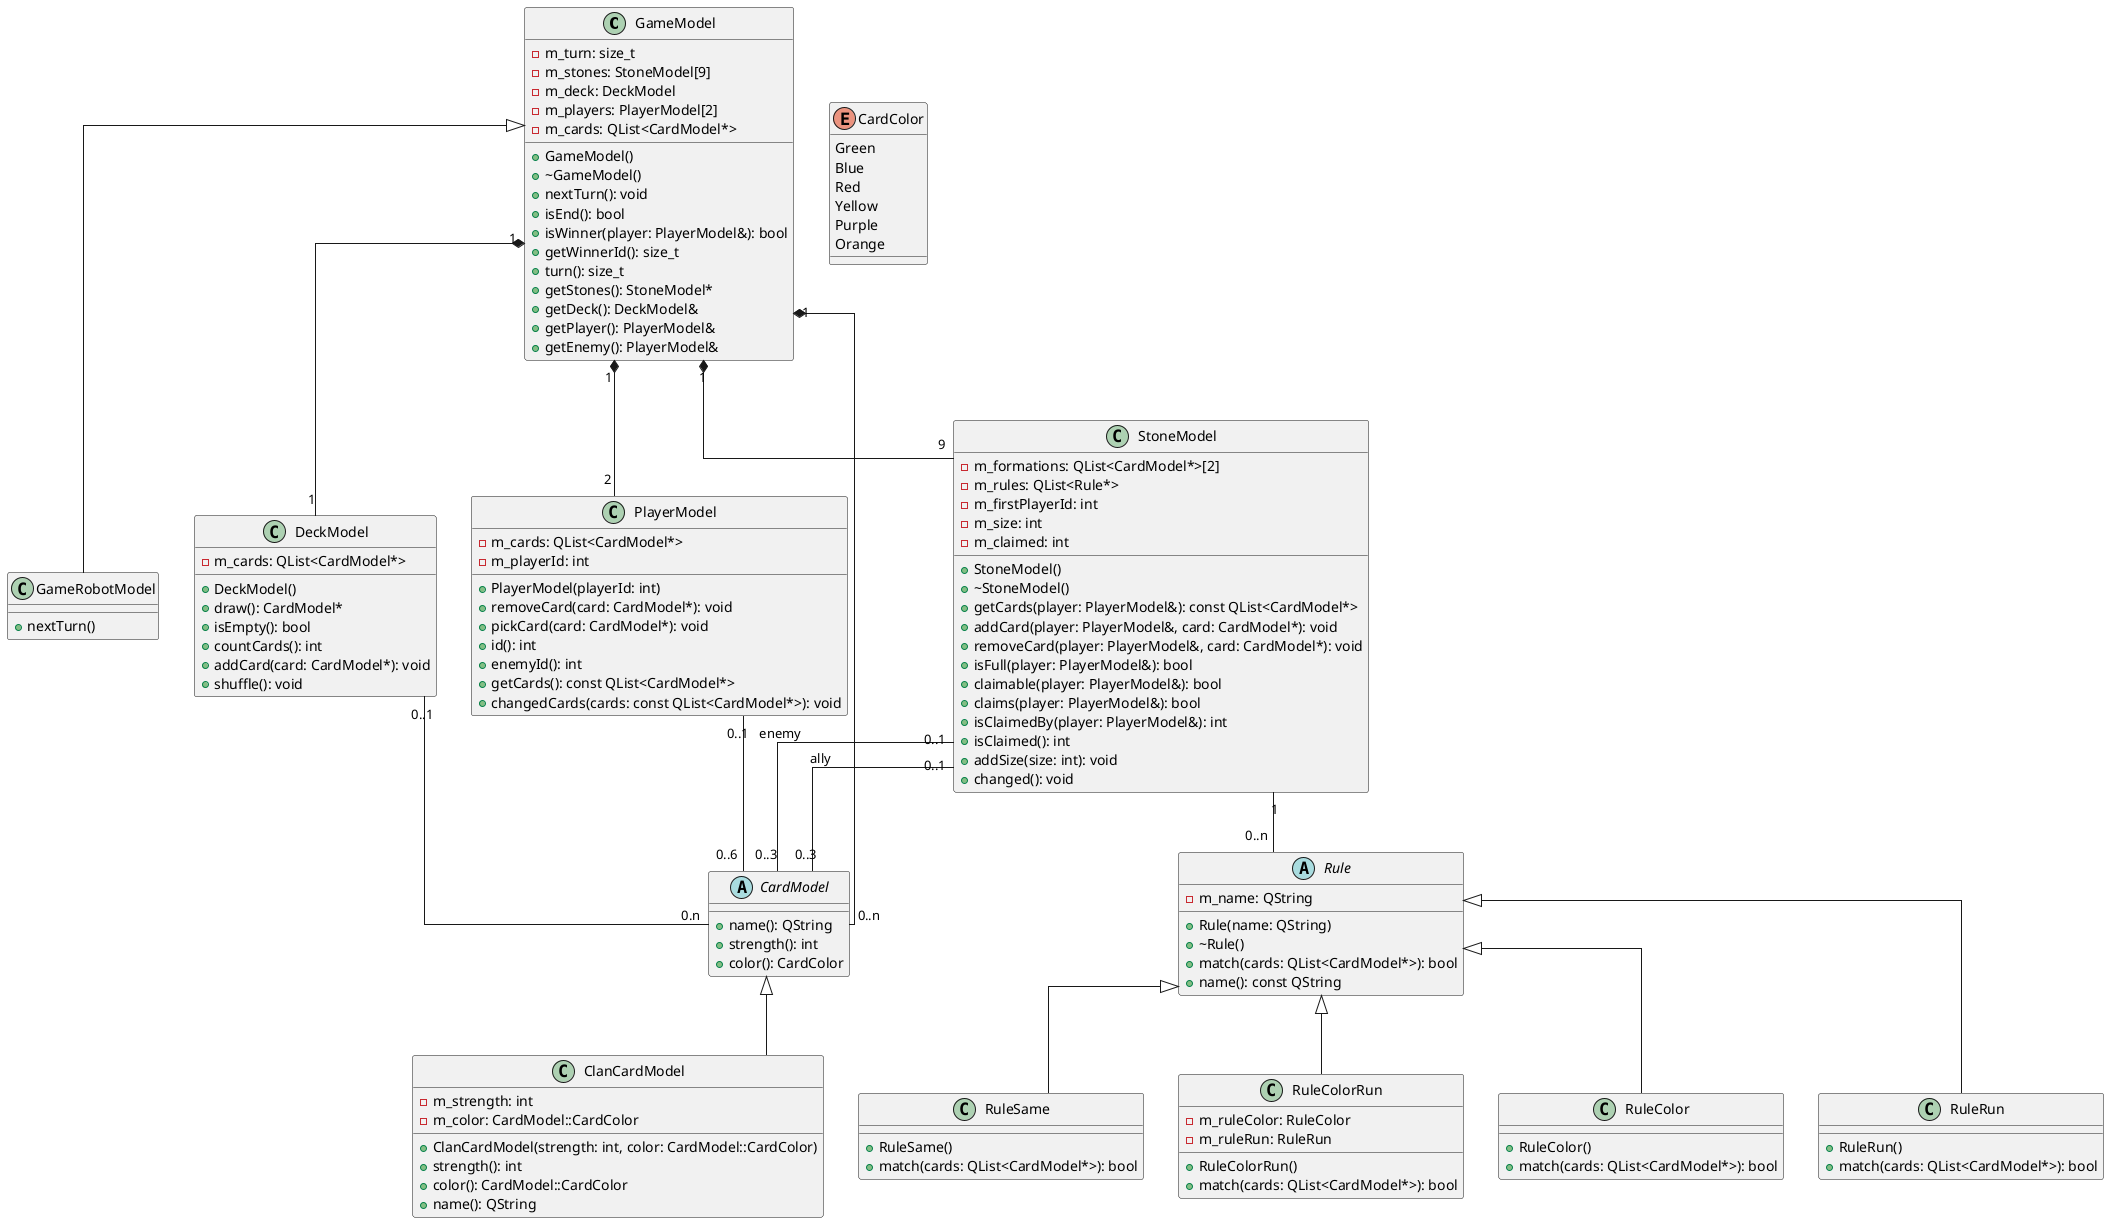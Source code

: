 @startuml classes

skinparam linetype polyline
skinparam linetype ortho

class GameModel {
  - m_turn: size_t
  - m_stones: StoneModel[9]
  - m_deck: DeckModel
  - m_players: PlayerModel[2]
  - m_cards: QList<CardModel*>

  + GameModel()
  + ~GameModel()
  + nextTurn(): void
  + isEnd(): bool
  + isWinner(player: PlayerModel&): bool
  + getWinnerId(): size_t
  + turn(): size_t
  + getStones(): StoneModel*
  + getDeck(): DeckModel&
  + getPlayer(): PlayerModel&
  + getEnemy(): PlayerModel&
}

class GameRobotModel {
  +nextTurn()
}
class DeckModel {
  - m_cards: QList<CardModel*>

  + DeckModel()
  + draw(): CardModel*
  + isEmpty(): bool
  + countCards(): int
  + addCard(card: CardModel*): void
  + shuffle(): void
}
class PlayerModel {
  - m_cards: QList<CardModel*>
  - m_playerId: int

  + PlayerModel(playerId: int)
  + removeCard(card: CardModel*): void
  + pickCard(card: CardModel*): void
  + id(): int
  + enemyId(): int
  + getCards(): const QList<CardModel*>
  + changedCards(cards: const QList<CardModel*>): void
}
class StoneModel {
  - m_formations: QList<CardModel*>[2]
  - m_rules: QList<Rule*>
  - m_firstPlayerId: int
  - m_size: int
  - m_claimed: int

  + StoneModel()
  + ~StoneModel()
  + getCards(player: PlayerModel&): const QList<CardModel*>
  + addCard(player: PlayerModel&, card: CardModel*): void
  + removeCard(player: PlayerModel&, card: CardModel*): void
  + isFull(player: PlayerModel&): bool
  + claimable(player: PlayerModel&): bool
  + claims(player: PlayerModel&): bool
  + isClaimedBy(player: PlayerModel&): int
  + isClaimed(): int
  + addSize(size: int): void
  + changed(): void
}
enum CardColor {
  Green
  Blue
  Red
  Yellow
  Purple
  Orange
}

abstract class CardModel {
  +name(): QString
  +strength(): int
  +color(): CardColor
}
abstract class Rule {
  - m_name: QString

  + Rule(name: QString)
  + ~Rule()
  + match(cards: QList<CardModel*>): bool
  + name(): const QString
}
class RuleSame {
  + RuleSame()
  + match(cards: QList<CardModel*>): bool
}
class RuleColorRun {
  - m_ruleColor: RuleColor
  - m_ruleRun: RuleRun

  + RuleColorRun()
  + match(cards: QList<CardModel*>): bool
}
class RuleColor {
  + RuleColor()
  + match(cards: QList<CardModel*>): bool
}
class RuleRun {
  + RuleRun()
  + match(cards: QList<CardModel*>): bool
}
class ClanCardModel {
  - m_strength: int
  - m_color: CardModel::CardColor

  + ClanCardModel(strength: int, color: CardModel::CardColor)
  + strength(): int
  + color(): CardModel::CardColor
  + name(): QString
}

GameModel "1" *-- "1" DeckModel
DeckModel "0..1" -- "0.n" CardModel
GameModel "1" *-- "0..n" CardModel
GameModel "1" *-- "2" PlayerModel
GameModel "1" *-- "9" StoneModel
PlayerModel "0..1" -- "0..6" CardModel
StoneModel "0..1" -- "0..3" CardModel : enemy
StoneModel "0..1" -- "0..3" CardModel : ally
StoneModel "1" -- "0..n" Rule

Rule <|-- RuleSame
Rule <|-- RuleColorRun
Rule <|-- RuleColor
Rule <|-- RuleRun
CardModel <|-- ClanCardModel
GameModel <|-- GameRobotModel

@enduml

